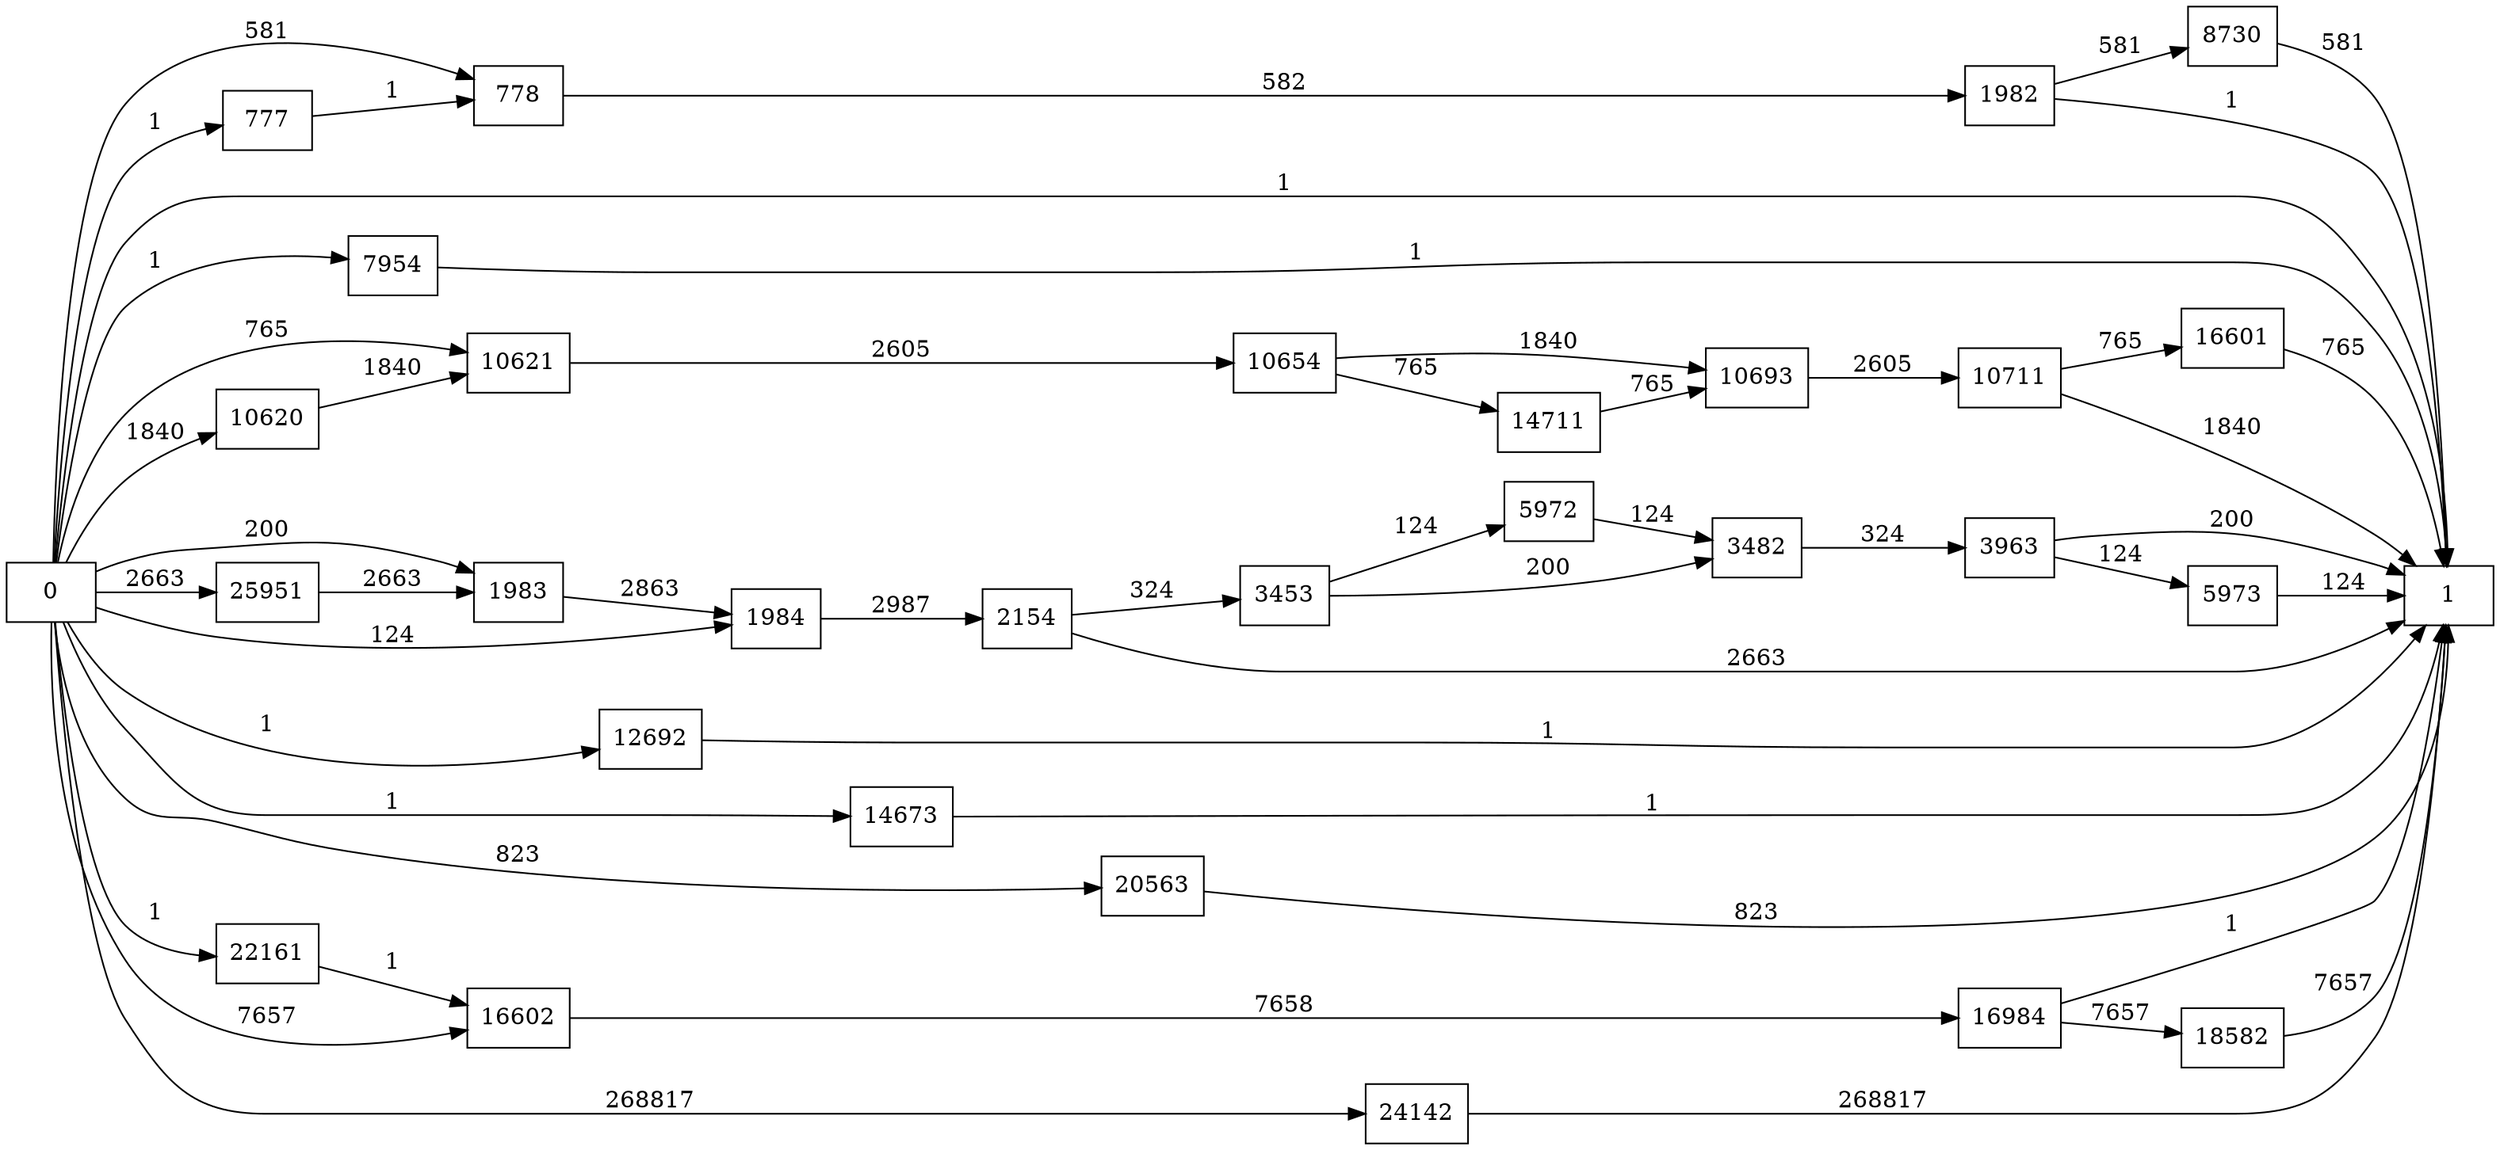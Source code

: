 digraph {
	graph [rankdir=LR]
	node [shape=rectangle]
	777 -> 778 [label=1]
	778 -> 1982 [label=582]
	1982 -> 1 [label=1]
	1982 -> 8730 [label=581]
	1983 -> 1984 [label=2863]
	1984 -> 2154 [label=2987]
	2154 -> 1 [label=2663]
	2154 -> 3453 [label=324]
	3453 -> 3482 [label=200]
	3453 -> 5972 [label=124]
	3482 -> 3963 [label=324]
	3963 -> 5973 [label=124]
	3963 -> 1 [label=200]
	5972 -> 3482 [label=124]
	5973 -> 1 [label=124]
	7954 -> 1 [label=1]
	8730 -> 1 [label=581]
	10620 -> 10621 [label=1840]
	10621 -> 10654 [label=2605]
	10654 -> 10693 [label=1840]
	10654 -> 14711 [label=765]
	10693 -> 10711 [label=2605]
	10711 -> 1 [label=1840]
	10711 -> 16601 [label=765]
	12692 -> 1 [label=1]
	14673 -> 1 [label=1]
	14711 -> 10693 [label=765]
	16601 -> 1 [label=765]
	16602 -> 16984 [label=7658]
	16984 -> 1 [label=1]
	16984 -> 18582 [label=7657]
	18582 -> 1 [label=7657]
	20563 -> 1 [label=823]
	22161 -> 16602 [label=1]
	24142 -> 1 [label=268817]
	25951 -> 1983 [label=2663]
	0 -> 1983 [label=200]
	0 -> 1984 [label=124]
	0 -> 778 [label=581]
	0 -> 10621 [label=765]
	0 -> 16602 [label=7657]
	0 -> 777 [label=1]
	0 -> 1 [label=1]
	0 -> 7954 [label=1]
	0 -> 10620 [label=1840]
	0 -> 12692 [label=1]
	0 -> 14673 [label=1]
	0 -> 20563 [label=823]
	0 -> 22161 [label=1]
	0 -> 24142 [label=268817]
	0 -> 25951 [label=2663]
}
